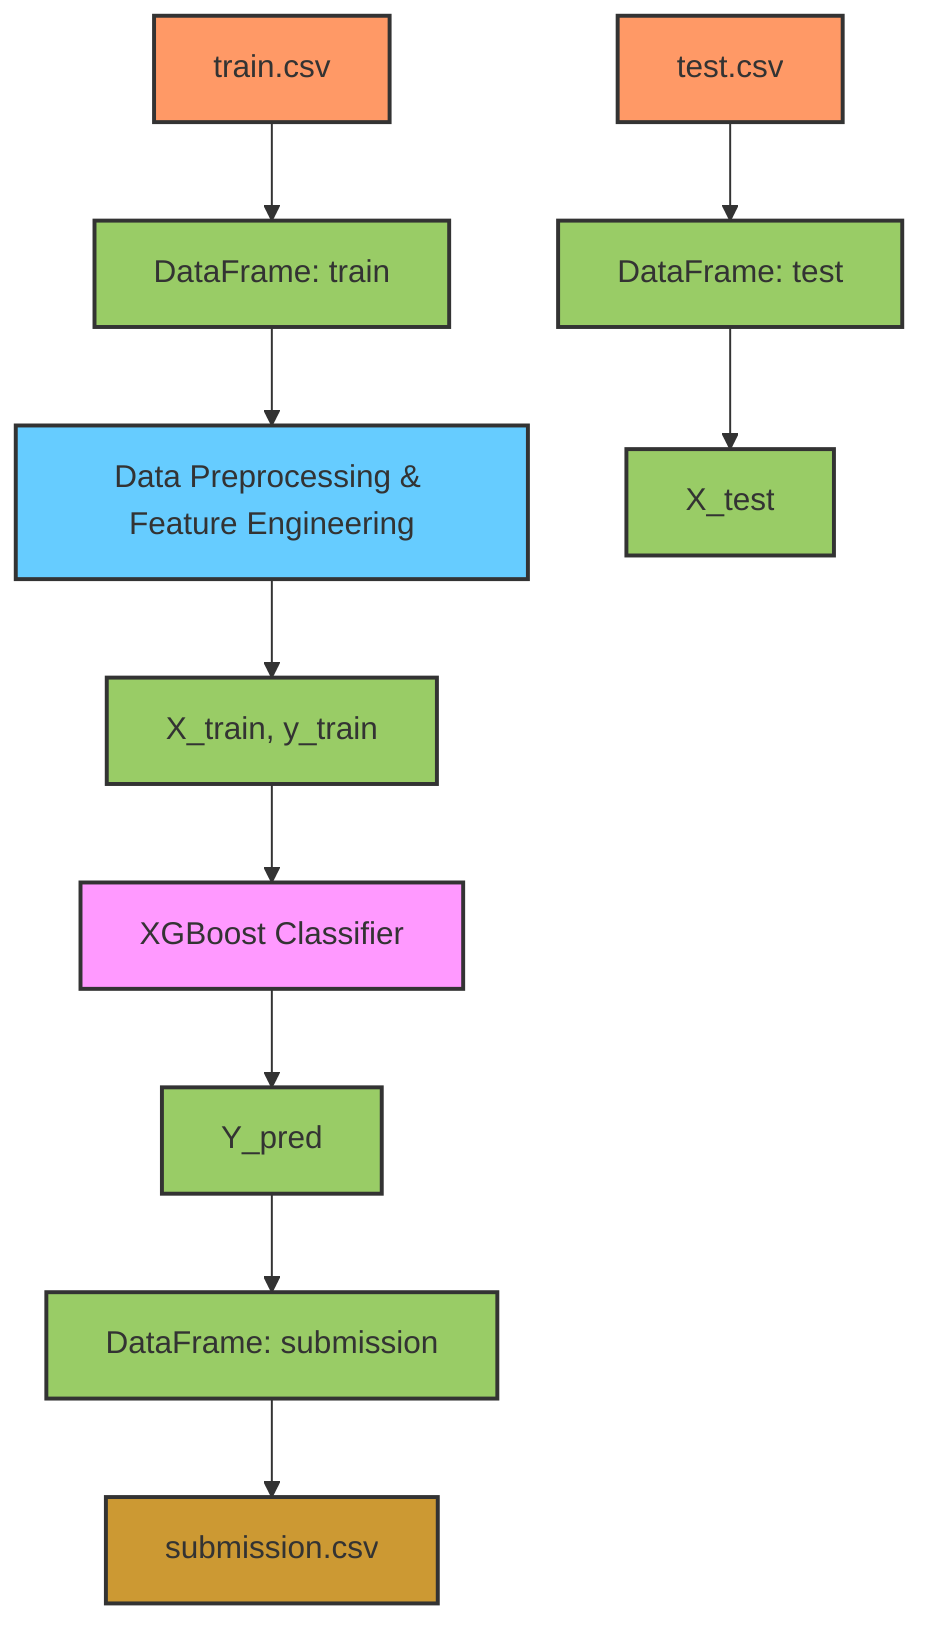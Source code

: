 flowchart TD
    %% Data Sources
    A["train.csv"]:::dataSource-->B["DataFrame: train"]:::dataVariable
    C["test.csv"]:::dataSource-->D["DataFrame: test"]:::dataVariable
    
    %% Data Preparation
    B-->E["Data Preprocessing & Feature Engineering"]:::process
    E-->F["X_train, y_train"]:::dataVariable
    D-->G["X_test"]:::dataVariable
    
    %% Model Training
    F-->H["XGBoost Classifier"]:::model
    style H fill:#f9f,stroke:#333,stroke-width:2px
    H-->I["Y_pred"]:::dataVariable
    
    %% Predictions and Submission
    I-->J["DataFrame: submission"]:::dataVariable
    J-->K["submission.csv"]:::output
    
    %% Classes for styling
    classDef dataSource fill:#f96,stroke:#333,stroke-width:2px;
    classDef dataVariable fill:#9c6,stroke:#333,stroke-width:2px;
    classDef process fill:#6cf,stroke:#333,stroke-width:2px;
    classDef model fill:#fc3,stroke:#333,stroke-width:2px;
    classDef output fill:#c93,stroke:#333,stroke-width:2px;